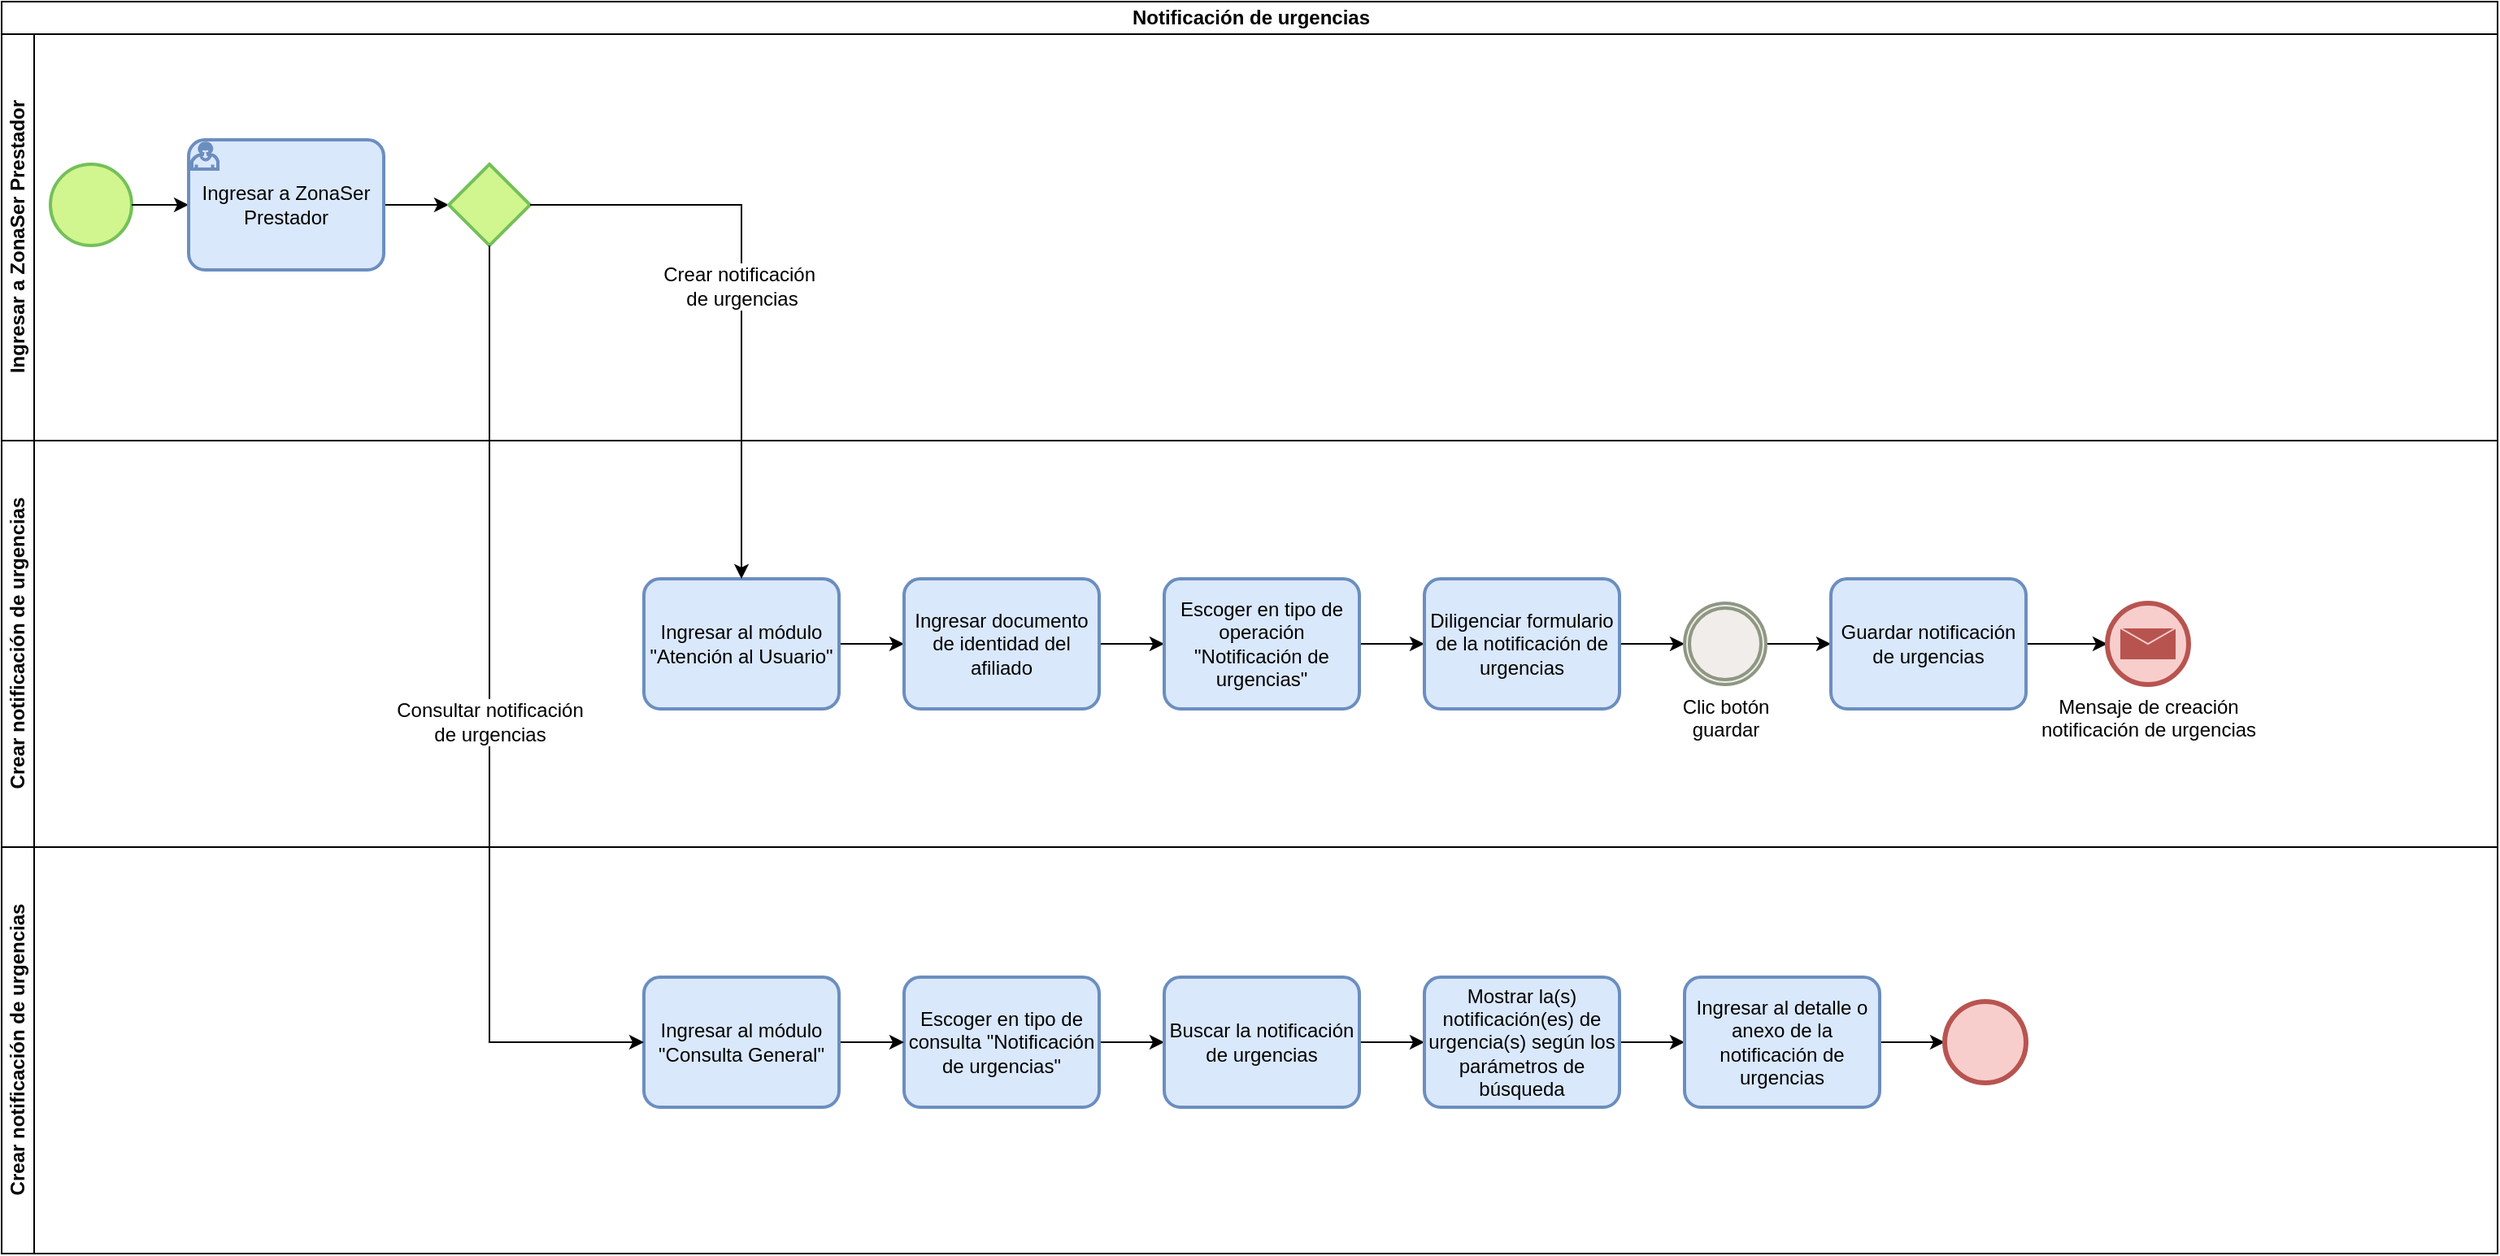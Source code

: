 <mxfile version="21.7.5" type="github">
  <diagram name="Página-1" id="0e1V_TGeh5D_SGDJpqjy">
    <mxGraphModel dx="1674" dy="792" grid="1" gridSize="10" guides="1" tooltips="1" connect="1" arrows="1" fold="1" page="1" pageScale="1" pageWidth="1600" pageHeight="800" background="none" math="0" shadow="0">
      <root>
        <mxCell id="0" />
        <mxCell id="1" parent="0" />
        <mxCell id="xGjqCvbATH9IHQqyz-IN-1" value="&lt;font style=&quot;vertical-align: inherit;&quot;&gt;&lt;font style=&quot;vertical-align: inherit;&quot;&gt;Notificación de urgencias&lt;/font&gt;&lt;/font&gt;" style="swimlane;childLayout=stackLayout;resizeParent=1;resizeParentMax=0;horizontal=1;startSize=20;horizontalStack=0;html=1;" parent="1" vertex="1">
          <mxGeometry x="25" y="10" width="1535" height="770" as="geometry" />
        </mxCell>
        <mxCell id="xGjqCvbATH9IHQqyz-IN-2" value="Ingresar a ZonaSer Prestador" style="swimlane;startSize=20;horizontal=0;html=1;" parent="xGjqCvbATH9IHQqyz-IN-1" vertex="1">
          <mxGeometry y="20" width="1535" height="250" as="geometry" />
        </mxCell>
        <mxCell id="xGjqCvbATH9IHQqyz-IN-4" value="" style="points=[[0.145,0.145,0],[0.5,0,0],[0.855,0.145,0],[1,0.5,0],[0.855,0.855,0],[0.5,1,0],[0.145,0.855,0],[0,0.5,0]];shape=mxgraph.bpmn.event;html=1;verticalLabelPosition=bottom;labelBackgroundColor=#ffffff;verticalAlign=top;align=center;perimeter=ellipsePerimeter;outlineConnect=0;aspect=fixed;outline=standard;symbol=general;fillColor=#d1f58f;strokeColor=#74c059;strokeWidth=2;" parent="xGjqCvbATH9IHQqyz-IN-2" vertex="1">
          <mxGeometry x="30" y="80" width="50" height="50" as="geometry" />
        </mxCell>
        <mxCell id="xGjqCvbATH9IHQqyz-IN-8" style="edgeStyle=orthogonalEdgeStyle;rounded=0;orthogonalLoop=1;jettySize=auto;html=1;entryX=0;entryY=0.5;entryDx=0;entryDy=0;entryPerimeter=0;" parent="xGjqCvbATH9IHQqyz-IN-2" source="xGjqCvbATH9IHQqyz-IN-4" target="xGjqCvbATH9IHQqyz-IN-46" edge="1">
          <mxGeometry relative="1" as="geometry">
            <mxPoint x="110" y="105" as="targetPoint" />
          </mxGeometry>
        </mxCell>
        <mxCell id="xGjqCvbATH9IHQqyz-IN-48" style="edgeStyle=orthogonalEdgeStyle;rounded=0;orthogonalLoop=1;jettySize=auto;html=1;fontFamily=Helvetica;fontSize=12;fontColor=default;" parent="xGjqCvbATH9IHQqyz-IN-2" source="xGjqCvbATH9IHQqyz-IN-46" target="xGjqCvbATH9IHQqyz-IN-47" edge="1">
          <mxGeometry relative="1" as="geometry" />
        </mxCell>
        <mxCell id="xGjqCvbATH9IHQqyz-IN-46" value="Ingresar a ZonaSer Prestador" style="points=[[0.25,0,0],[0.5,0,0],[0.75,0,0],[1,0.25,0],[1,0.5,0],[1,0.75,0],[0.75,1,0],[0.5,1,0],[0.25,1,0],[0,0.75,0],[0,0.5,0],[0,0.25,0]];shape=mxgraph.bpmn.task;whiteSpace=wrap;rectStyle=rounded;size=10;html=1;container=1;expand=0;collapsible=0;taskMarker=user;fillColor=#dae8fc;strokeColor=#6c8ebf;strokeWidth=2;" parent="xGjqCvbATH9IHQqyz-IN-2" vertex="1">
          <mxGeometry x="115" y="65" width="120" height="80" as="geometry" />
        </mxCell>
        <mxCell id="xGjqCvbATH9IHQqyz-IN-47" value="" style="points=[[0.25,0.25,0],[0.5,0,0],[0.75,0.25,0],[1,0.5,0],[0.75,0.75,0],[0.5,1,0],[0.25,0.75,0],[0,0.5,0]];shape=mxgraph.bpmn.gateway2;html=1;verticalLabelPosition=bottom;labelBackgroundColor=#ffffff;verticalAlign=top;align=center;perimeter=rhombusPerimeter;outlineConnect=0;outline=none;symbol=none;strokeColor=#74c059;fontFamily=Helvetica;fontSize=12;fontColor=default;fillColor=#d1f58f;strokeWidth=2;" parent="xGjqCvbATH9IHQqyz-IN-2" vertex="1">
          <mxGeometry x="275" y="80" width="50" height="50" as="geometry" />
        </mxCell>
        <mxCell id="xGjqCvbATH9IHQqyz-IN-52" value="Crear notificación de urgencias" style="swimlane;startSize=20;horizontal=0;html=1;" parent="xGjqCvbATH9IHQqyz-IN-1" vertex="1">
          <mxGeometry y="270" width="1535" height="250" as="geometry" />
        </mxCell>
        <mxCell id="xGjqCvbATH9IHQqyz-IN-71" style="edgeStyle=orthogonalEdgeStyle;rounded=0;orthogonalLoop=1;jettySize=auto;html=1;fontFamily=Helvetica;fontSize=12;fontColor=default;entryX=0;entryY=0.5;entryDx=0;entryDy=0;entryPerimeter=0;" parent="xGjqCvbATH9IHQqyz-IN-52" source="xGjqCvbATH9IHQqyz-IN-70" target="xGjqCvbATH9IHQqyz-IN-72" edge="1">
          <mxGeometry relative="1" as="geometry">
            <mxPoint x="545" y="125" as="targetPoint" />
          </mxGeometry>
        </mxCell>
        <mxCell id="xGjqCvbATH9IHQqyz-IN-70" value="Ingresar al módulo &quot;Atención al Usuario&quot;" style="points=[[0.25,0,0],[0.5,0,0],[0.75,0,0],[1,0.25,0],[1,0.5,0],[1,0.75,0],[0.75,1,0],[0.5,1,0],[0.25,1,0],[0,0.75,0],[0,0.5,0],[0,0.25,0]];shape=mxgraph.bpmn.task;whiteSpace=wrap;rectStyle=rounded;size=10;html=1;container=1;expand=0;collapsible=0;taskMarker=abstract;labelBackgroundColor=none;strokeColor=#6c8ebf;fontFamily=Helvetica;fontSize=12;fontColor=default;fillColor=#dae8fc;strokeWidth=2;" parent="xGjqCvbATH9IHQqyz-IN-52" vertex="1">
          <mxGeometry x="395" y="85" width="120" height="80" as="geometry" />
        </mxCell>
        <mxCell id="xGjqCvbATH9IHQqyz-IN-75" style="edgeStyle=orthogonalEdgeStyle;rounded=0;orthogonalLoop=1;jettySize=auto;html=1;fontFamily=Helvetica;fontSize=12;fontColor=default;" parent="xGjqCvbATH9IHQqyz-IN-52" source="xGjqCvbATH9IHQqyz-IN-72" target="xGjqCvbATH9IHQqyz-IN-76" edge="1">
          <mxGeometry relative="1" as="geometry">
            <mxPoint x="715" y="125" as="targetPoint" />
          </mxGeometry>
        </mxCell>
        <mxCell id="xGjqCvbATH9IHQqyz-IN-72" value="Ingresar documento de identidad del afiliado" style="points=[[0.25,0,0],[0.5,0,0],[0.75,0,0],[1,0.25,0],[1,0.5,0],[1,0.75,0],[0.75,1,0],[0.5,1,0],[0.25,1,0],[0,0.75,0],[0,0.5,0],[0,0.25,0]];shape=mxgraph.bpmn.task;whiteSpace=wrap;rectStyle=rounded;size=10;html=1;container=1;expand=0;collapsible=0;taskMarker=abstract;labelBackgroundColor=none;strokeColor=#6c8ebf;fontFamily=Helvetica;fontSize=12;fontColor=default;fillColor=#dae8fc;strokeWidth=2;" parent="xGjqCvbATH9IHQqyz-IN-52" vertex="1">
          <mxGeometry x="555" y="85" width="120" height="80" as="geometry" />
        </mxCell>
        <mxCell id="xGjqCvbATH9IHQqyz-IN-78" style="edgeStyle=orthogonalEdgeStyle;rounded=0;orthogonalLoop=1;jettySize=auto;html=1;fontFamily=Helvetica;fontSize=12;fontColor=default;" parent="xGjqCvbATH9IHQqyz-IN-52" source="xGjqCvbATH9IHQqyz-IN-76" target="xGjqCvbATH9IHQqyz-IN-77" edge="1">
          <mxGeometry relative="1" as="geometry" />
        </mxCell>
        <mxCell id="xGjqCvbATH9IHQqyz-IN-76" value="Escoger en tipo de operación &quot;Notificación de urgencias&quot;" style="points=[[0.25,0,0],[0.5,0,0],[0.75,0,0],[1,0.25,0],[1,0.5,0],[1,0.75,0],[0.75,1,0],[0.5,1,0],[0.25,1,0],[0,0.75,0],[0,0.5,0],[0,0.25,0]];shape=mxgraph.bpmn.task;whiteSpace=wrap;rectStyle=rounded;size=10;html=1;container=1;expand=0;collapsible=0;taskMarker=abstract;labelBackgroundColor=none;strokeColor=#6c8ebf;fontFamily=Helvetica;fontSize=12;fontColor=default;fillColor=#dae8fc;strokeWidth=2;" parent="xGjqCvbATH9IHQqyz-IN-52" vertex="1">
          <mxGeometry x="715" y="85" width="120" height="80" as="geometry" />
        </mxCell>
        <mxCell id="xGjqCvbATH9IHQqyz-IN-87" style="edgeStyle=orthogonalEdgeStyle;rounded=0;orthogonalLoop=1;jettySize=auto;html=1;fontFamily=Helvetica;fontSize=12;fontColor=default;" parent="xGjqCvbATH9IHQqyz-IN-52" source="xGjqCvbATH9IHQqyz-IN-77" target="xGjqCvbATH9IHQqyz-IN-89" edge="1">
          <mxGeometry relative="1" as="geometry">
            <mxPoint x="1045" y="125" as="targetPoint" />
          </mxGeometry>
        </mxCell>
        <mxCell id="xGjqCvbATH9IHQqyz-IN-77" value="Diligenciar formulario de la notificación de urgencias" style="points=[[0.25,0,0],[0.5,0,0],[0.75,0,0],[1,0.25,0],[1,0.5,0],[1,0.75,0],[0.75,1,0],[0.5,1,0],[0.25,1,0],[0,0.75,0],[0,0.5,0],[0,0.25,0]];shape=mxgraph.bpmn.task;whiteSpace=wrap;rectStyle=rounded;size=10;html=1;container=1;expand=0;collapsible=0;taskMarker=abstract;labelBackgroundColor=none;strokeColor=#6c8ebf;fontFamily=Helvetica;fontSize=12;fontColor=default;fillColor=#dae8fc;strokeWidth=2;" parent="xGjqCvbATH9IHQqyz-IN-52" vertex="1">
          <mxGeometry x="875" y="85" width="120" height="80" as="geometry" />
        </mxCell>
        <mxCell id="xGjqCvbATH9IHQqyz-IN-90" style="edgeStyle=orthogonalEdgeStyle;rounded=0;orthogonalLoop=1;jettySize=auto;html=1;fontFamily=Helvetica;fontSize=12;fontColor=default;" parent="xGjqCvbATH9IHQqyz-IN-52" source="xGjqCvbATH9IHQqyz-IN-89" target="xGjqCvbATH9IHQqyz-IN-88" edge="1">
          <mxGeometry relative="1" as="geometry" />
        </mxCell>
        <mxCell id="xGjqCvbATH9IHQqyz-IN-89" value="Clic botón&lt;br&gt;guardar" style="points=[[0.145,0.145,0],[0.5,0,0],[0.855,0.145,0],[1,0.5,0],[0.855,0.855,0],[0.5,1,0],[0.145,0.855,0],[0,0.5,0]];shape=mxgraph.bpmn.event;html=1;verticalLabelPosition=bottom;labelBackgroundColor=#ffffff;verticalAlign=top;align=center;perimeter=ellipsePerimeter;outlineConnect=0;aspect=fixed;outline=throwing;symbol=general;strokeColor=#8e9782;fontFamily=Helvetica;fontSize=12;fontColor=default;fillColor=#f1edea;strokeWidth=2;" parent="xGjqCvbATH9IHQqyz-IN-52" vertex="1">
          <mxGeometry x="1035" y="100" width="50" height="50" as="geometry" />
        </mxCell>
        <mxCell id="xGjqCvbATH9IHQqyz-IN-92" style="edgeStyle=orthogonalEdgeStyle;rounded=0;orthogonalLoop=1;jettySize=auto;html=1;fontFamily=Helvetica;fontSize=12;fontColor=default;entryX=0;entryY=0.5;entryDx=0;entryDy=0;entryPerimeter=0;" parent="xGjqCvbATH9IHQqyz-IN-52" source="xGjqCvbATH9IHQqyz-IN-88" target="xGjqCvbATH9IHQqyz-IN-93" edge="1">
          <mxGeometry relative="1" as="geometry">
            <mxPoint x="1285" y="125" as="targetPoint" />
          </mxGeometry>
        </mxCell>
        <mxCell id="xGjqCvbATH9IHQqyz-IN-88" value="Guardar notificación de urgencias" style="points=[[0.25,0,0],[0.5,0,0],[0.75,0,0],[1,0.25,0],[1,0.5,0],[1,0.75,0],[0.75,1,0],[0.5,1,0],[0.25,1,0],[0,0.75,0],[0,0.5,0],[0,0.25,0]];shape=mxgraph.bpmn.task;whiteSpace=wrap;rectStyle=rounded;size=10;html=1;container=1;expand=0;collapsible=0;taskMarker=abstract;labelBackgroundColor=none;strokeColor=#6c8ebf;fontFamily=Helvetica;fontSize=12;fontColor=default;fillColor=#dae8fc;strokeWidth=2;" parent="xGjqCvbATH9IHQqyz-IN-52" vertex="1">
          <mxGeometry x="1125" y="85" width="120" height="80" as="geometry" />
        </mxCell>
        <mxCell id="xGjqCvbATH9IHQqyz-IN-93" value="Mensaje de creación&lt;br&gt;notificación de urgencias" style="points=[[0.145,0.145,0],[0.5,0,0],[0.855,0.145,0],[1,0.5,0],[0.855,0.855,0],[0.5,1,0],[0.145,0.855,0],[0,0.5,0]];shape=mxgraph.bpmn.event;html=1;verticalLabelPosition=bottom;labelBackgroundColor=#ffffff;verticalAlign=top;align=center;perimeter=ellipsePerimeter;outlineConnect=0;aspect=fixed;outline=end;symbol=message;strokeColor=#b85450;fontFamily=Helvetica;fontSize=12;fillColor=#f8cecc;" parent="xGjqCvbATH9IHQqyz-IN-52" vertex="1">
          <mxGeometry x="1295" y="100" width="50" height="50" as="geometry" />
        </mxCell>
        <mxCell id="xGjqCvbATH9IHQqyz-IN-49" value="Crear notificación&amp;nbsp;&lt;br&gt;de urgencias" style="edgeStyle=orthogonalEdgeStyle;rounded=0;orthogonalLoop=1;jettySize=auto;html=1;fontFamily=Helvetica;fontSize=12;fontColor=default;" parent="xGjqCvbATH9IHQqyz-IN-1" source="xGjqCvbATH9IHQqyz-IN-47" target="xGjqCvbATH9IHQqyz-IN-70" edge="1">
          <mxGeometry relative="1" as="geometry">
            <mxPoint x="445" y="335" as="targetPoint" />
          </mxGeometry>
        </mxCell>
        <mxCell id="xGjqCvbATH9IHQqyz-IN-79" value="Crear notificación de urgencias" style="swimlane;startSize=20;horizontal=0;html=1;" parent="xGjqCvbATH9IHQqyz-IN-1" vertex="1">
          <mxGeometry y="520" width="1535" height="250" as="geometry" />
        </mxCell>
        <mxCell id="xGjqCvbATH9IHQqyz-IN-98" style="edgeStyle=orthogonalEdgeStyle;rounded=0;orthogonalLoop=1;jettySize=auto;html=1;fontFamily=Helvetica;fontSize=12;fontColor=default;" parent="xGjqCvbATH9IHQqyz-IN-79" source="xGjqCvbATH9IHQqyz-IN-95" target="xGjqCvbATH9IHQqyz-IN-97" edge="1">
          <mxGeometry relative="1" as="geometry" />
        </mxCell>
        <mxCell id="xGjqCvbATH9IHQqyz-IN-95" value="Escoger en tipo de consulta &quot;Notificación de urgencias&quot;" style="points=[[0.25,0,0],[0.5,0,0],[0.75,0,0],[1,0.25,0],[1,0.5,0],[1,0.75,0],[0.75,1,0],[0.5,1,0],[0.25,1,0],[0,0.75,0],[0,0.5,0],[0,0.25,0]];shape=mxgraph.bpmn.task;whiteSpace=wrap;rectStyle=rounded;size=10;html=1;container=1;expand=0;collapsible=0;taskMarker=abstract;labelBackgroundColor=none;strokeColor=#6c8ebf;fontFamily=Helvetica;fontSize=12;fontColor=default;fillColor=#dae8fc;strokeWidth=2;" parent="xGjqCvbATH9IHQqyz-IN-79" vertex="1">
          <mxGeometry x="555" y="80" width="120" height="80" as="geometry" />
        </mxCell>
        <mxCell id="xGjqCvbATH9IHQqyz-IN-100" style="edgeStyle=orthogonalEdgeStyle;rounded=0;orthogonalLoop=1;jettySize=auto;html=1;fontFamily=Helvetica;fontSize=12;fontColor=default;" parent="xGjqCvbATH9IHQqyz-IN-79" source="xGjqCvbATH9IHQqyz-IN-97" target="xGjqCvbATH9IHQqyz-IN-99" edge="1">
          <mxGeometry relative="1" as="geometry" />
        </mxCell>
        <mxCell id="xGjqCvbATH9IHQqyz-IN-97" value="Buscar la notificación de urgencias" style="points=[[0.25,0,0],[0.5,0,0],[0.75,0,0],[1,0.25,0],[1,0.5,0],[1,0.75,0],[0.75,1,0],[0.5,1,0],[0.25,1,0],[0,0.75,0],[0,0.5,0],[0,0.25,0]];shape=mxgraph.bpmn.task;whiteSpace=wrap;rectStyle=rounded;size=10;html=1;container=1;expand=0;collapsible=0;taskMarker=abstract;labelBackgroundColor=none;strokeColor=#6c8ebf;fontFamily=Helvetica;fontSize=12;fontColor=default;fillColor=#dae8fc;strokeWidth=2;" parent="xGjqCvbATH9IHQqyz-IN-79" vertex="1">
          <mxGeometry x="715" y="80" width="120" height="80" as="geometry" />
        </mxCell>
        <mxCell id="xGjqCvbATH9IHQqyz-IN-101" style="edgeStyle=orthogonalEdgeStyle;rounded=0;orthogonalLoop=1;jettySize=auto;html=1;fontFamily=Helvetica;fontSize=12;fontColor=default;" parent="xGjqCvbATH9IHQqyz-IN-79" source="xGjqCvbATH9IHQqyz-IN-99" target="xGjqCvbATH9IHQqyz-IN-102" edge="1">
          <mxGeometry relative="1" as="geometry">
            <mxPoint x="1045" y="120" as="targetPoint" />
          </mxGeometry>
        </mxCell>
        <mxCell id="xGjqCvbATH9IHQqyz-IN-99" value="Mostrar la(s) notificación(es) de urgencia(s) según los parámetros de búsqueda" style="points=[[0.25,0,0],[0.5,0,0],[0.75,0,0],[1,0.25,0],[1,0.5,0],[1,0.75,0],[0.75,1,0],[0.5,1,0],[0.25,1,0],[0,0.75,0],[0,0.5,0],[0,0.25,0]];shape=mxgraph.bpmn.task;whiteSpace=wrap;rectStyle=rounded;size=10;html=1;container=1;expand=0;collapsible=0;taskMarker=abstract;labelBackgroundColor=none;strokeColor=#6c8ebf;fontFamily=Helvetica;fontSize=12;fontColor=default;fillColor=#dae8fc;strokeWidth=2;" parent="xGjqCvbATH9IHQqyz-IN-79" vertex="1">
          <mxGeometry x="875" y="80" width="120" height="80" as="geometry" />
        </mxCell>
        <mxCell id="xGjqCvbATH9IHQqyz-IN-104" style="edgeStyle=orthogonalEdgeStyle;rounded=0;orthogonalLoop=1;jettySize=auto;html=1;fontFamily=Helvetica;fontSize=12;fontColor=default;" parent="xGjqCvbATH9IHQqyz-IN-79" source="xGjqCvbATH9IHQqyz-IN-102" target="xGjqCvbATH9IHQqyz-IN-103" edge="1">
          <mxGeometry relative="1" as="geometry" />
        </mxCell>
        <mxCell id="xGjqCvbATH9IHQqyz-IN-102" value="Ingresar al detalle o anexo de la notificación de urgencias" style="points=[[0.25,0,0],[0.5,0,0],[0.75,0,0],[1,0.25,0],[1,0.5,0],[1,0.75,0],[0.75,1,0],[0.5,1,0],[0.25,1,0],[0,0.75,0],[0,0.5,0],[0,0.25,0]];shape=mxgraph.bpmn.task;whiteSpace=wrap;rectStyle=rounded;size=10;html=1;container=1;expand=0;collapsible=0;taskMarker=abstract;labelBackgroundColor=none;strokeColor=#6c8ebf;fontFamily=Helvetica;fontSize=12;fontColor=default;fillColor=#dae8fc;strokeWidth=2;" parent="xGjqCvbATH9IHQqyz-IN-79" vertex="1">
          <mxGeometry x="1035" y="80" width="120" height="80" as="geometry" />
        </mxCell>
        <mxCell id="xGjqCvbATH9IHQqyz-IN-103" value="" style="points=[[0.145,0.145,0],[0.5,0,0],[0.855,0.145,0],[1,0.5,0],[0.855,0.855,0],[0.5,1,0],[0.145,0.855,0],[0,0.5,0]];shape=mxgraph.bpmn.event;html=1;verticalLabelPosition=bottom;labelBackgroundColor=#ffffff;verticalAlign=top;align=center;perimeter=ellipsePerimeter;outlineConnect=0;aspect=fixed;outline=end;symbol=terminate2;strokeColor=#b85450;fontFamily=Helvetica;fontSize=12;fillColor=#f8cecc;" parent="xGjqCvbATH9IHQqyz-IN-79" vertex="1">
          <mxGeometry x="1195" y="95" width="50" height="50" as="geometry" />
        </mxCell>
        <mxCell id="xGjqCvbATH9IHQqyz-IN-96" style="edgeStyle=orthogonalEdgeStyle;rounded=0;orthogonalLoop=1;jettySize=auto;html=1;fontFamily=Helvetica;fontSize=12;fontColor=default;" parent="1" source="xGjqCvbATH9IHQqyz-IN-69" target="xGjqCvbATH9IHQqyz-IN-95" edge="1">
          <mxGeometry relative="1" as="geometry" />
        </mxCell>
        <mxCell id="xGjqCvbATH9IHQqyz-IN-69" value="Ingresar al módulo &quot;Consulta General&quot;" style="points=[[0.25,0,0],[0.5,0,0],[0.75,0,0],[1,0.25,0],[1,0.5,0],[1,0.75,0],[0.75,1,0],[0.5,1,0],[0.25,1,0],[0,0.75,0],[0,0.5,0],[0,0.25,0]];shape=mxgraph.bpmn.task;whiteSpace=wrap;rectStyle=rounded;size=10;html=1;container=1;expand=0;collapsible=0;taskMarker=abstract;labelBackgroundColor=none;strokeColor=#6c8ebf;fontFamily=Helvetica;fontSize=12;fontColor=default;fillColor=#dae8fc;strokeWidth=2;" parent="1" vertex="1">
          <mxGeometry x="420" y="610" width="120" height="80" as="geometry" />
        </mxCell>
        <mxCell id="xGjqCvbATH9IHQqyz-IN-51" value="Consultar notificación&lt;br&gt;de urgencias" style="edgeStyle=orthogonalEdgeStyle;rounded=0;orthogonalLoop=1;jettySize=auto;html=1;fontFamily=Helvetica;fontSize=12;fontColor=default;entryX=0;entryY=0.5;entryDx=0;entryDy=0;entryPerimeter=0;" parent="1" source="xGjqCvbATH9IHQqyz-IN-47" target="xGjqCvbATH9IHQqyz-IN-69" edge="1">
          <mxGeometry relative="1" as="geometry">
            <mxPoint x="360" y="650" as="targetPoint" />
            <Array as="points">
              <mxPoint x="325" y="650" />
            </Array>
          </mxGeometry>
        </mxCell>
      </root>
    </mxGraphModel>
  </diagram>
</mxfile>
